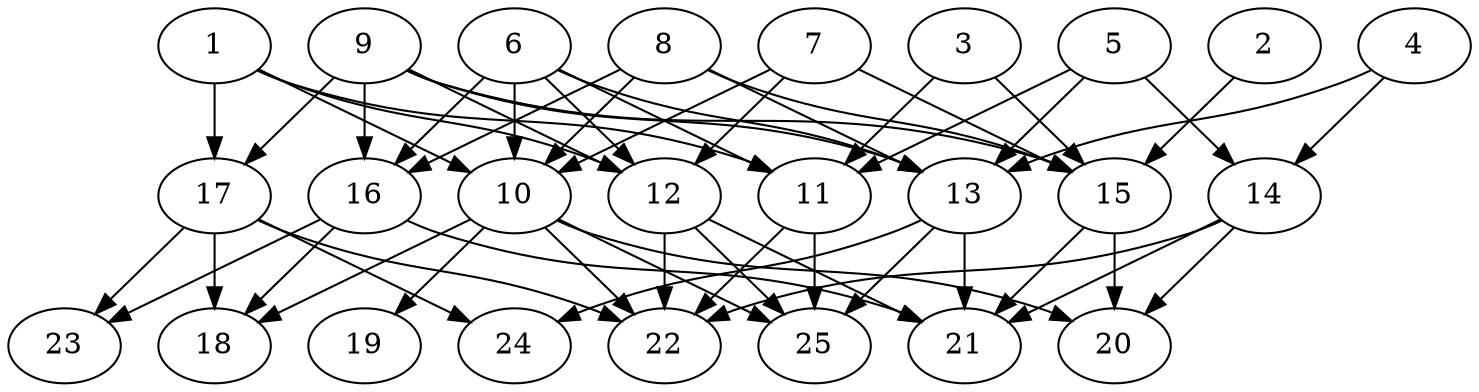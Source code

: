 // DAG automatically generated by daggen at Thu Oct  3 14:00:40 2019
// ./daggen --dot -n 25 --ccr 0.4 --fat 0.7 --regular 0.9 --density 0.6 --mindata 5242880 --maxdata 52428800 
digraph G {
  1 [size="22871040", alpha="0.10", expect_size="9148416"] 
  1 -> 10 [size ="9148416"]
  1 -> 11 [size ="9148416"]
  1 -> 12 [size ="9148416"]
  1 -> 17 [size ="9148416"]
  2 [size="35343360", alpha="0.19", expect_size="14137344"] 
  2 -> 15 [size ="14137344"]
  3 [size="124405760", alpha="0.03", expect_size="49762304"] 
  3 -> 11 [size ="49762304"]
  3 -> 15 [size ="49762304"]
  4 [size="65996800", alpha="0.08", expect_size="26398720"] 
  4 -> 13 [size ="26398720"]
  4 -> 14 [size ="26398720"]
  5 [size="69908480", alpha="0.14", expect_size="27963392"] 
  5 -> 11 [size ="27963392"]
  5 -> 13 [size ="27963392"]
  5 -> 14 [size ="27963392"]
  6 [size="61698560", alpha="0.08", expect_size="24679424"] 
  6 -> 10 [size ="24679424"]
  6 -> 11 [size ="24679424"]
  6 -> 12 [size ="24679424"]
  6 -> 13 [size ="24679424"]
  6 -> 16 [size ="24679424"]
  7 [size="55633920", alpha="0.11", expect_size="22253568"] 
  7 -> 10 [size ="22253568"]
  7 -> 12 [size ="22253568"]
  7 -> 15 [size ="22253568"]
  8 [size="29483520", alpha="0.12", expect_size="11793408"] 
  8 -> 10 [size ="11793408"]
  8 -> 13 [size ="11793408"]
  8 -> 15 [size ="11793408"]
  8 -> 16 [size ="11793408"]
  9 [size="83315200", alpha="0.18", expect_size="33326080"] 
  9 -> 12 [size ="33326080"]
  9 -> 13 [size ="33326080"]
  9 -> 15 [size ="33326080"]
  9 -> 16 [size ="33326080"]
  9 -> 17 [size ="33326080"]
  10 [size="74874880", alpha="0.02", expect_size="29949952"] 
  10 -> 18 [size ="29949952"]
  10 -> 19 [size ="29949952"]
  10 -> 20 [size ="29949952"]
  10 -> 22 [size ="29949952"]
  10 -> 25 [size ="29949952"]
  11 [size="96565760", alpha="0.01", expect_size="38626304"] 
  11 -> 22 [size ="38626304"]
  11 -> 25 [size ="38626304"]
  12 [size="38282240", alpha="0.18", expect_size="15312896"] 
  12 -> 21 [size ="15312896"]
  12 -> 22 [size ="15312896"]
  12 -> 25 [size ="15312896"]
  13 [size="29911040", alpha="0.13", expect_size="11964416"] 
  13 -> 21 [size ="11964416"]
  13 -> 24 [size ="11964416"]
  13 -> 25 [size ="11964416"]
  14 [size="47257600", alpha="0.06", expect_size="18903040"] 
  14 -> 20 [size ="18903040"]
  14 -> 21 [size ="18903040"]
  14 -> 22 [size ="18903040"]
  15 [size="92894720", alpha="0.05", expect_size="37157888"] 
  15 -> 20 [size ="37157888"]
  15 -> 21 [size ="37157888"]
  16 [size="55395840", alpha="0.12", expect_size="22158336"] 
  16 -> 18 [size ="22158336"]
  16 -> 21 [size ="22158336"]
  16 -> 23 [size ="22158336"]
  17 [size="100761600", alpha="0.07", expect_size="40304640"] 
  17 -> 18 [size ="40304640"]
  17 -> 22 [size ="40304640"]
  17 -> 23 [size ="40304640"]
  17 -> 24 [size ="40304640"]
  18 [size="50501120", alpha="0.20", expect_size="20200448"] 
  19 [size="122734080", alpha="0.11", expect_size="49093632"] 
  20 [size="113751040", alpha="0.14", expect_size="45500416"] 
  21 [size="124508160", alpha="0.19", expect_size="49803264"] 
  22 [size="13496320", alpha="0.07", expect_size="5398528"] 
  23 [size="120985600", alpha="0.15", expect_size="48394240"] 
  24 [size="78466560", alpha="0.11", expect_size="31386624"] 
  25 [size="113610240", alpha="0.17", expect_size="45444096"] 
}
